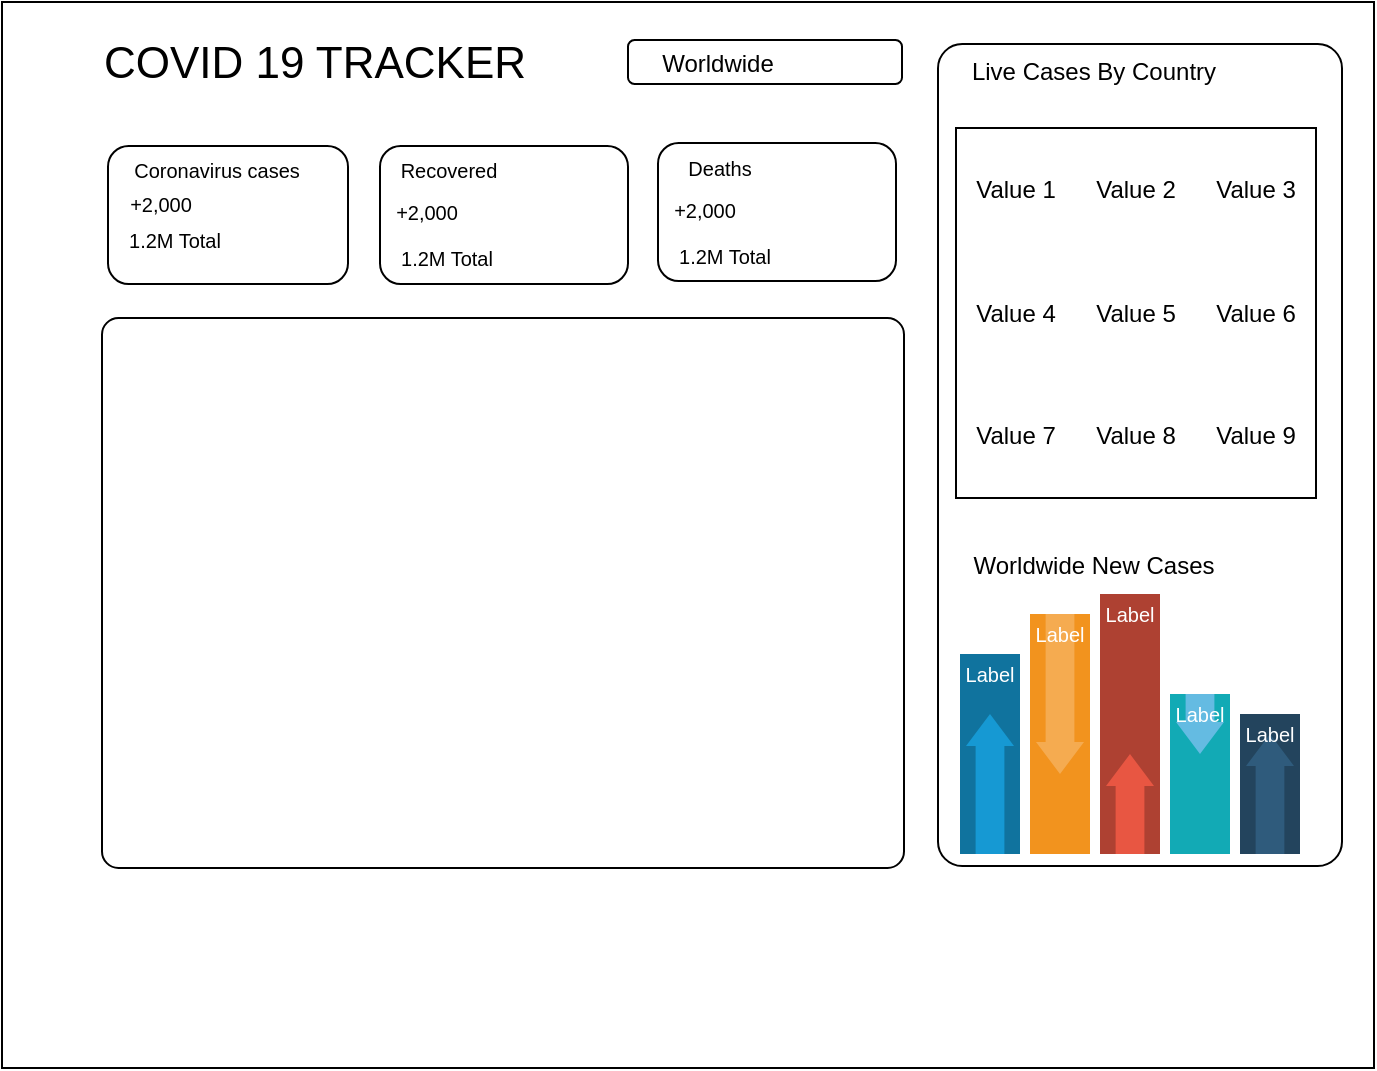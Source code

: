 <mxfile version="13.4.9" type="device"><diagram id="_dr6vAcNLpFVfqHigV4u" name="Page-1"><mxGraphModel dx="868" dy="520" grid="0" gridSize="10" guides="1" tooltips="1" connect="1" arrows="1" fold="1" page="1" pageScale="1" pageWidth="850" pageHeight="1100" math="0" shadow="0"><root><mxCell id="0"/><mxCell id="1" parent="0"/><mxCell id="1YinZuEtbfFt6zZRk41z-4" value="" style="rounded=0;whiteSpace=wrap;html=1;" vertex="1" parent="1"><mxGeometry x="76" y="234" width="686" height="533" as="geometry"/></mxCell><mxCell id="1YinZuEtbfFt6zZRk41z-5" value="&lt;font style=&quot;font-size: 22px&quot;&gt;COVID 19 TRACKER&lt;/font&gt;" style="text;html=1;strokeColor=none;fillColor=none;align=center;verticalAlign=middle;whiteSpace=wrap;rounded=0;" vertex="1" parent="1"><mxGeometry x="115" y="255" width="235" height="20" as="geometry"/></mxCell><mxCell id="1YinZuEtbfFt6zZRk41z-6" value="" style="rounded=1;whiteSpace=wrap;html=1;" vertex="1" parent="1"><mxGeometry x="389" y="253" width="137" height="22" as="geometry"/></mxCell><mxCell id="1YinZuEtbfFt6zZRk41z-7" value="Worldwide" style="text;html=1;strokeColor=none;fillColor=none;align=center;verticalAlign=middle;whiteSpace=wrap;rounded=0;" vertex="1" parent="1"><mxGeometry x="381" y="255" width="106" height="20" as="geometry"/></mxCell><mxCell id="1YinZuEtbfFt6zZRk41z-8" value="" style="rounded=1;whiteSpace=wrap;html=1;" vertex="1" parent="1"><mxGeometry x="129" y="306" width="120" height="69" as="geometry"/></mxCell><mxCell id="1YinZuEtbfFt6zZRk41z-9" value="&lt;font style=&quot;font-size: 10px&quot;&gt;Coronavirus cases&lt;/font&gt;" style="text;html=1;strokeColor=none;fillColor=none;align=center;verticalAlign=middle;whiteSpace=wrap;rounded=0;" vertex="1" parent="1"><mxGeometry x="123" y="308" width="121" height="20" as="geometry"/></mxCell><mxCell id="1YinZuEtbfFt6zZRk41z-10" value="&lt;font style=&quot;font-size: 10px&quot;&gt;+2,000&lt;/font&gt;" style="text;html=1;strokeColor=none;fillColor=none;align=center;verticalAlign=middle;whiteSpace=wrap;rounded=0;" vertex="1" parent="1"><mxGeometry x="124" y="325" width="63" height="20" as="geometry"/></mxCell><mxCell id="1YinZuEtbfFt6zZRk41z-11" value="&lt;font style=&quot;font-size: 10px&quot;&gt;1.2M Total&lt;/font&gt;" style="text;html=1;strokeColor=none;fillColor=none;align=center;verticalAlign=middle;whiteSpace=wrap;rounded=0;" vertex="1" parent="1"><mxGeometry x="131" y="343" width="63" height="20" as="geometry"/></mxCell><mxCell id="1YinZuEtbfFt6zZRk41z-12" value="" style="rounded=1;whiteSpace=wrap;html=1;" vertex="1" parent="1"><mxGeometry x="265" y="306" width="124" height="69" as="geometry"/></mxCell><mxCell id="1YinZuEtbfFt6zZRk41z-13" value="&lt;font style=&quot;font-size: 10px&quot;&gt;Recovered&lt;/font&gt;" style="text;html=1;strokeColor=none;fillColor=none;align=center;verticalAlign=middle;whiteSpace=wrap;rounded=0;" vertex="1" parent="1"><mxGeometry x="259" y="308" width="81" height="20" as="geometry"/></mxCell><mxCell id="1YinZuEtbfFt6zZRk41z-14" value="&lt;font style=&quot;font-size: 10px&quot;&gt;+2,000&lt;/font&gt;" style="text;html=1;strokeColor=none;fillColor=none;align=center;verticalAlign=middle;whiteSpace=wrap;rounded=0;" vertex="1" parent="1"><mxGeometry x="257" y="329" width="63" height="20" as="geometry"/></mxCell><mxCell id="1YinZuEtbfFt6zZRk41z-15" value="&lt;font style=&quot;font-size: 10px&quot;&gt;1.2M Total&lt;/font&gt;" style="text;html=1;strokeColor=none;fillColor=none;align=center;verticalAlign=middle;whiteSpace=wrap;rounded=0;" vertex="1" parent="1"><mxGeometry x="267" y="352" width="63" height="20" as="geometry"/></mxCell><mxCell id="1YinZuEtbfFt6zZRk41z-16" value="" style="rounded=1;whiteSpace=wrap;html=1;" vertex="1" parent="1"><mxGeometry x="404" y="304.5" width="119" height="69" as="geometry"/></mxCell><mxCell id="1YinZuEtbfFt6zZRk41z-17" value="&lt;font style=&quot;font-size: 10px&quot;&gt;Deaths&lt;/font&gt;" style="text;html=1;strokeColor=none;fillColor=none;align=center;verticalAlign=middle;whiteSpace=wrap;rounded=0;" vertex="1" parent="1"><mxGeometry x="398" y="306.5" width="74" height="20" as="geometry"/></mxCell><mxCell id="1YinZuEtbfFt6zZRk41z-18" value="&lt;font style=&quot;font-size: 10px&quot;&gt;+2,000&lt;/font&gt;" style="text;html=1;strokeColor=none;fillColor=none;align=center;verticalAlign=middle;whiteSpace=wrap;rounded=0;" vertex="1" parent="1"><mxGeometry x="396" y="327.5" width="63" height="20" as="geometry"/></mxCell><mxCell id="1YinZuEtbfFt6zZRk41z-19" value="&lt;font style=&quot;font-size: 10px&quot;&gt;1.2M Total&lt;/font&gt;" style="text;html=1;strokeColor=none;fillColor=none;align=center;verticalAlign=middle;whiteSpace=wrap;rounded=0;" vertex="1" parent="1"><mxGeometry x="406" y="350.5" width="63" height="20" as="geometry"/></mxCell><mxCell id="1YinZuEtbfFt6zZRk41z-20" value="" style="rounded=1;whiteSpace=wrap;html=1;arcSize=3;" vertex="1" parent="1"><mxGeometry x="126" y="392" width="401" height="275" as="geometry"/></mxCell><mxCell id="1YinZuEtbfFt6zZRk41z-21" value="" style="shape=image;html=1;verticalAlign=top;verticalLabelPosition=bottom;labelBackgroundColor=#ffffff;imageAspect=0;aspect=fixed;image=https://cdn4.iconfinder.com/data/icons/small-n-flat/24/map-128.png" vertex="1" parent="1"><mxGeometry x="214" y="415" width="211" height="211" as="geometry"/></mxCell><mxCell id="1YinZuEtbfFt6zZRk41z-22" value="" style="rounded=1;whiteSpace=wrap;html=1;arcSize=6;" vertex="1" parent="1"><mxGeometry x="544" y="255" width="202" height="411" as="geometry"/></mxCell><mxCell id="1YinZuEtbfFt6zZRk41z-23" value="Live Cases By Country" style="text;html=1;strokeColor=none;fillColor=none;align=center;verticalAlign=middle;whiteSpace=wrap;rounded=0;" vertex="1" parent="1"><mxGeometry x="553" y="259" width="138" height="20" as="geometry"/></mxCell><mxCell id="1YinZuEtbfFt6zZRk41z-24" value="Worldwide New Cases" style="text;html=1;strokeColor=none;fillColor=none;align=center;verticalAlign=middle;whiteSpace=wrap;rounded=0;" vertex="1" parent="1"><mxGeometry x="553" y="505.5" width="138" height="20" as="geometry"/></mxCell><mxCell id="1YinZuEtbfFt6zZRk41z-25" value="" style="fillColor=#10739E;strokeColor=none;" vertex="1" parent="1"><mxGeometry x="555" y="560" width="30" height="100" as="geometry"/></mxCell><mxCell id="1YinZuEtbfFt6zZRk41z-26" value="" style="shape=mxgraph.arrows2.arrow;dy=0.4;dx=16;notch=0;direction=north;fillColor=#1699D3;strokeColor=none;" vertex="1" parent="1YinZuEtbfFt6zZRk41z-25"><mxGeometry x="3" y="30" width="24" height="70" as="geometry"/></mxCell><mxCell id="1YinZuEtbfFt6zZRk41z-27" value="Label" style="text;html=1;align=center;verticalAlign=middle;whiteSpace=wrap;fontColor=#FFFFFF;fontSize=10;" vertex="1" parent="1YinZuEtbfFt6zZRk41z-25"><mxGeometry width="30" height="20" as="geometry"/></mxCell><mxCell id="1YinZuEtbfFt6zZRk41z-28" value="" style="fillColor=#F2931E;strokeColor=none;" vertex="1" parent="1"><mxGeometry x="590" y="540" width="30" height="120" as="geometry"/></mxCell><mxCell id="1YinZuEtbfFt6zZRk41z-29" value="" style="shape=mxgraph.arrows2.arrow;dy=0.4;dx=16;notch=0;direction=south;fillColor=#F5AB50;strokeColor=none;" vertex="1" parent="1YinZuEtbfFt6zZRk41z-28"><mxGeometry x="3" width="24" height="80" as="geometry"/></mxCell><mxCell id="1YinZuEtbfFt6zZRk41z-30" value="Label" style="text;html=1;align=center;verticalAlign=middle;whiteSpace=wrap;fontColor=#FFFFFF;fontSize=10;" vertex="1" parent="1YinZuEtbfFt6zZRk41z-28"><mxGeometry width="30" height="20" as="geometry"/></mxCell><mxCell id="1YinZuEtbfFt6zZRk41z-31" value="" style="fillColor=#AE4132;strokeColor=none;" vertex="1" parent="1"><mxGeometry x="625" y="530" width="30" height="130" as="geometry"/></mxCell><mxCell id="1YinZuEtbfFt6zZRk41z-32" value="" style="shape=mxgraph.arrows2.arrow;dy=0.4;dx=16;notch=0;direction=north;fillColor=#E85642;strokeColor=none;" vertex="1" parent="1YinZuEtbfFt6zZRk41z-31"><mxGeometry x="3" y="80" width="24" height="50" as="geometry"/></mxCell><mxCell id="1YinZuEtbfFt6zZRk41z-33" value="Label" style="text;html=1;align=center;verticalAlign=middle;whiteSpace=wrap;fontColor=#FFFFFF;fontSize=10;" vertex="1" parent="1YinZuEtbfFt6zZRk41z-31"><mxGeometry width="30" height="20" as="geometry"/></mxCell><mxCell id="1YinZuEtbfFt6zZRk41z-34" value="" style="fillColor=#12AAB5;strokeColor=none;" vertex="1" parent="1"><mxGeometry x="660" y="580" width="30" height="80" as="geometry"/></mxCell><mxCell id="1YinZuEtbfFt6zZRk41z-35" value="" style="shape=mxgraph.arrows2.arrow;dy=0.4;dx=16;notch=0;direction=south;fillColor=#64BBE2;strokeColor=none;" vertex="1" parent="1YinZuEtbfFt6zZRk41z-34"><mxGeometry x="3" width="24" height="30" as="geometry"/></mxCell><mxCell id="1YinZuEtbfFt6zZRk41z-36" value="Label" style="text;html=1;align=center;verticalAlign=middle;whiteSpace=wrap;fontColor=#FFFFFF;fontSize=10;" vertex="1" parent="1YinZuEtbfFt6zZRk41z-34"><mxGeometry width="30" height="20" as="geometry"/></mxCell><mxCell id="1YinZuEtbfFt6zZRk41z-37" value="" style="fillColor=#23445D;strokeColor=none;" vertex="1" parent="1"><mxGeometry x="695" y="590" width="30" height="70" as="geometry"/></mxCell><mxCell id="1YinZuEtbfFt6zZRk41z-38" value="" style="shape=mxgraph.arrows2.arrow;dy=0.4;dx=16;notch=0;direction=north;fillColor=#2F5B7C;strokeColor=none;" vertex="1" parent="1YinZuEtbfFt6zZRk41z-37"><mxGeometry x="3" y="10" width="24" height="60" as="geometry"/></mxCell><mxCell id="1YinZuEtbfFt6zZRk41z-39" value="Label" style="text;html=1;align=center;verticalAlign=middle;whiteSpace=wrap;fontColor=#FFFFFF;fontSize=10;" vertex="1" parent="1YinZuEtbfFt6zZRk41z-37"><mxGeometry width="30" height="20" as="geometry"/></mxCell><mxCell id="1YinZuEtbfFt6zZRk41z-40" value="" style="shape=table;html=1;whiteSpace=wrap;startSize=0;container=1;collapsible=0;childLayout=tableLayout;columnLines=0;rowLines=0;" vertex="1" parent="1"><mxGeometry x="553" y="297" width="180" height="185" as="geometry"/></mxCell><mxCell id="1YinZuEtbfFt6zZRk41z-41" value="" style="shape=partialRectangle;html=1;whiteSpace=wrap;collapsible=0;dropTarget=0;pointerEvents=0;fillColor=none;top=0;left=0;bottom=0;right=0;points=[[0,0.5],[1,0.5]];portConstraint=eastwest;" vertex="1" parent="1YinZuEtbfFt6zZRk41z-40"><mxGeometry width="180" height="62" as="geometry"/></mxCell><mxCell id="1YinZuEtbfFt6zZRk41z-42" value="Value 1" style="shape=partialRectangle;html=1;whiteSpace=wrap;connectable=0;fillColor=none;top=0;left=0;bottom=0;right=0;overflow=hidden;" vertex="1" parent="1YinZuEtbfFt6zZRk41z-41"><mxGeometry width="60" height="62" as="geometry"/></mxCell><mxCell id="1YinZuEtbfFt6zZRk41z-43" value="Value 2" style="shape=partialRectangle;html=1;whiteSpace=wrap;connectable=0;fillColor=none;top=0;left=0;bottom=0;right=0;overflow=hidden;" vertex="1" parent="1YinZuEtbfFt6zZRk41z-41"><mxGeometry x="60" width="60" height="62" as="geometry"/></mxCell><mxCell id="1YinZuEtbfFt6zZRk41z-44" value="Value 3" style="shape=partialRectangle;html=1;whiteSpace=wrap;connectable=0;fillColor=none;top=0;left=0;bottom=0;right=0;overflow=hidden;" vertex="1" parent="1YinZuEtbfFt6zZRk41z-41"><mxGeometry x="120" width="60" height="62" as="geometry"/></mxCell><mxCell id="1YinZuEtbfFt6zZRk41z-45" value="" style="shape=partialRectangle;html=1;whiteSpace=wrap;collapsible=0;dropTarget=0;pointerEvents=0;fillColor=none;top=0;left=0;bottom=0;right=0;points=[[0,0.5],[1,0.5]];portConstraint=eastwest;" vertex="1" parent="1YinZuEtbfFt6zZRk41z-40"><mxGeometry y="62" width="180" height="61" as="geometry"/></mxCell><mxCell id="1YinZuEtbfFt6zZRk41z-46" value="Value 4" style="shape=partialRectangle;html=1;whiteSpace=wrap;connectable=0;fillColor=none;top=0;left=0;bottom=0;right=0;overflow=hidden;" vertex="1" parent="1YinZuEtbfFt6zZRk41z-45"><mxGeometry width="60" height="61" as="geometry"/></mxCell><mxCell id="1YinZuEtbfFt6zZRk41z-47" value="Value 5" style="shape=partialRectangle;html=1;whiteSpace=wrap;connectable=0;fillColor=none;top=0;left=0;bottom=0;right=0;overflow=hidden;" vertex="1" parent="1YinZuEtbfFt6zZRk41z-45"><mxGeometry x="60" width="60" height="61" as="geometry"/></mxCell><mxCell id="1YinZuEtbfFt6zZRk41z-48" value="Value 6" style="shape=partialRectangle;html=1;whiteSpace=wrap;connectable=0;fillColor=none;top=0;left=0;bottom=0;right=0;overflow=hidden;" vertex="1" parent="1YinZuEtbfFt6zZRk41z-45"><mxGeometry x="120" width="60" height="61" as="geometry"/></mxCell><mxCell id="1YinZuEtbfFt6zZRk41z-49" value="" style="shape=partialRectangle;html=1;whiteSpace=wrap;collapsible=0;dropTarget=0;pointerEvents=0;fillColor=none;top=0;left=0;bottom=0;right=0;points=[[0,0.5],[1,0.5]];portConstraint=eastwest;" vertex="1" parent="1YinZuEtbfFt6zZRk41z-40"><mxGeometry y="123" width="180" height="62" as="geometry"/></mxCell><mxCell id="1YinZuEtbfFt6zZRk41z-50" value="Value 7" style="shape=partialRectangle;html=1;whiteSpace=wrap;connectable=0;fillColor=none;top=0;left=0;bottom=0;right=0;overflow=hidden;" vertex="1" parent="1YinZuEtbfFt6zZRk41z-49"><mxGeometry width="60" height="62" as="geometry"/></mxCell><mxCell id="1YinZuEtbfFt6zZRk41z-51" value="Value 8" style="shape=partialRectangle;html=1;whiteSpace=wrap;connectable=0;fillColor=none;top=0;left=0;bottom=0;right=0;overflow=hidden;" vertex="1" parent="1YinZuEtbfFt6zZRk41z-49"><mxGeometry x="60" width="60" height="62" as="geometry"/></mxCell><mxCell id="1YinZuEtbfFt6zZRk41z-52" value="Value 9" style="shape=partialRectangle;html=1;whiteSpace=wrap;connectable=0;fillColor=none;top=0;left=0;bottom=0;right=0;overflow=hidden;" vertex="1" parent="1YinZuEtbfFt6zZRk41z-49"><mxGeometry x="120" width="60" height="62" as="geometry"/></mxCell></root></mxGraphModel></diagram></mxfile>